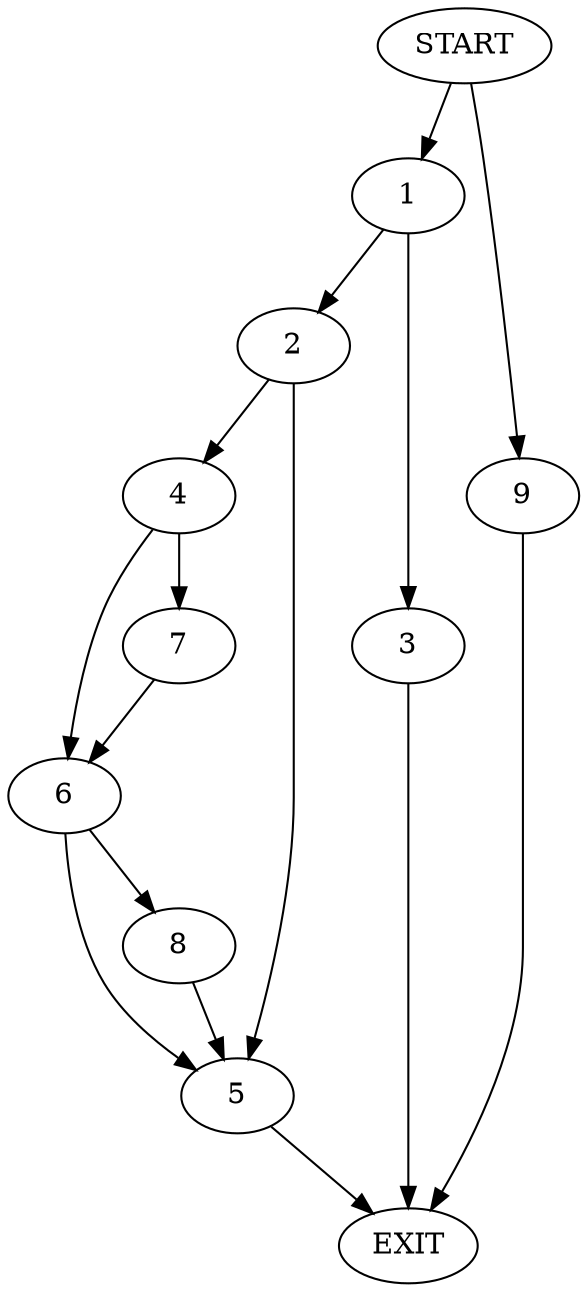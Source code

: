digraph {
0 [label="START"]
10 [label="EXIT"]
0 -> 1
1 -> 2
1 -> 3
2 -> 4
2 -> 5
3 -> 10
4 -> 6
4 -> 7
5 -> 10
7 -> 6
6 -> 5
6 -> 8
8 -> 5
0 -> 9
9 -> 10
}
